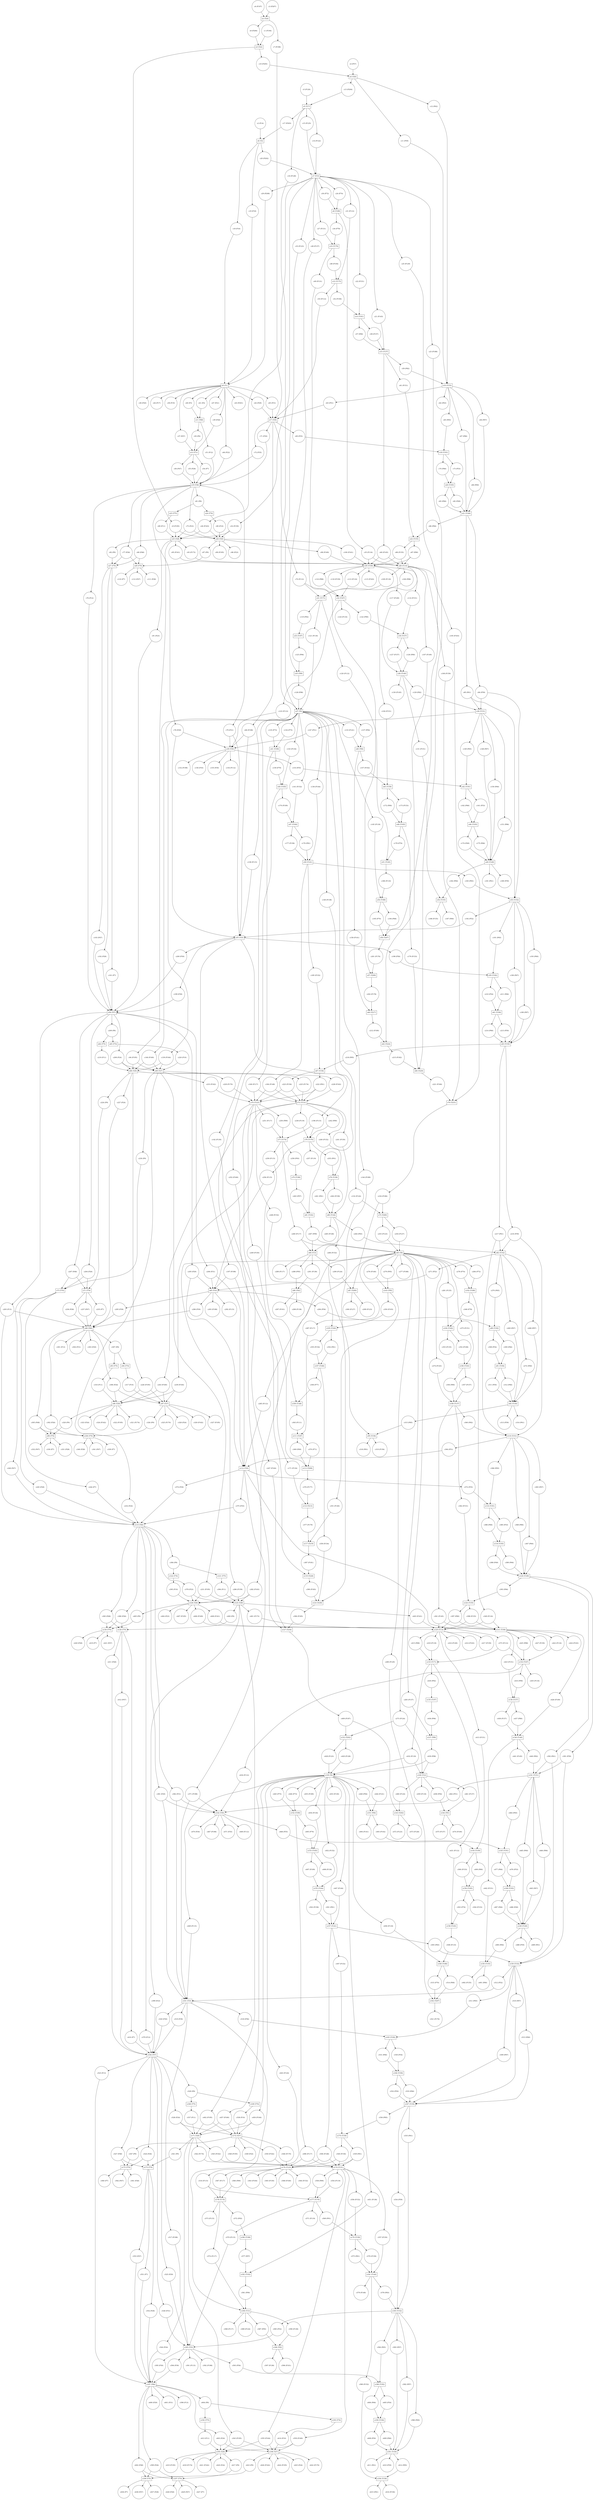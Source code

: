 digraph PetriNet {
// Places
p141 [shape=circle label="c141 (P152)"];
p543 [shape=circle label="c543 (P195)"];
p377 [shape=circle label="c377 (P179)"];
p488 [shape=circle label="c488 (P59)"];
p274 [shape=circle label="c274 (P143)"];
p80 [shape=circle label="c80 (P48)"];
p580 [shape=circle label="c580 (P152)"];
p502 [shape=circle label="c502 (P158)"];
p462 [shape=circle label="c462 (P51)"];
p73 [shape=circle label="c73 (P53)"];
p450 [shape=circle label="c450 (P164)"];
p390 [shape=circle label="c390 (P183)"];
p497 [shape=circle label="c497 (P109)"];
p296 [shape=circle label="c296 (P30)"];
p276 [shape=circle label="c276 (P140)"];
p326 [shape=circle label="c326 (P9)"];
p410 [shape=circle label="c410 (P7)"];
p620 [shape=circle label="c620 (P24)"];
p94 [shape=circle label="c94 (P195)"];
p22 [shape=circle label="c22 (P151)"];
p252 [shape=circle label="c252 (P160)"];
p576 [shape=circle label="c576 (P158)"];
p535 [shape=circle label="c535 (P61)"];
p328 [shape=circle label="c328 (P24)"];
p464 [shape=circle label="c464 (P65)"];
p510 [shape=circle label="c510 (P67)"];
p442 [shape=circle label="c442 (P151)"];
p281 [shape=circle label="c281 (P135)"];
p203 [shape=circle label="c203 (P13)"];
p54 [shape=circle label="c54 (P7)"];
p39 [shape=circle label="c39 (P26)"];
p387 [shape=circle label="c387 (P181)"];
p415 [shape=circle label="c415 (P88)"];
p210 [shape=circle label="c210 (P54)"];
p528 [shape=circle label="c528 (P24)"];
p454 [shape=circle label="c454 (P134)"];
p612 [shape=circle label="c612 (P85)"];
p229 [shape=circle label="c229 (P170)"];
p619 [shape=circle label="c619 (P195)"];
p447 [shape=circle label="c447 (P144)"];
p353 [shape=circle label="c353 (P135)"];
p324 [shape=circle label="c324 (P162)"];
p20 [shape=circle label="c20 (P202)"];
p104 [shape=circle label="c104 (P151)"];
p117 [shape=circle label="c117 (P149)"];
p329 [shape=circle label="c329 (P162)"];
p288 [shape=circle label="c288 (P95)"];
p197 [shape=circle label="c197 (P198)"];
p570 [shape=circle label="c570 (P115)"];
p189 [shape=circle label="c189 (P87)"];
p108 [shape=circle label="c108 (P159)"];
p83 [shape=circle label="c83 (P66)"];
p507 [shape=circle label="c507 (P152)"];
p499 [shape=circle label="c499 (P80)"];
p369 [shape=circle label="c369 (P69)"];
p615 [shape=circle label="c615 (P81)"];
p327 [shape=circle label="c327 (P195)"];
p6 [shape=circle label="c6 (P197)"];
p386 [shape=circle label="c386 (P66)"];
p579 [shape=circle label="c579 (P148)"];
p495 [shape=circle label="c495 (P79)"];
p99 [shape=circle label="c99 (P195)"];
p487 [shape=circle label="c487 (P66)"];
p491 [shape=circle label="c491 (P80)"];
p96 [shape=circle label="c96 (P23)"];
p172 [shape=circle label="c172 (P80)"];
p422 [shape=circle label="c422 (P116)"];
p373 [shape=circle label="c373 (P112)"];
p604 [shape=circle label="c604 (P8)"];
p617 [shape=circle label="c617 (P9)"];
p599 [shape=circle label="c599 (P26)"];
p75 [shape=circle label="c75 (P23)"];
p170 [shape=circle label="c170 (P109)"];
p178 [shape=circle label="c178 (P76)"];
p187 [shape=circle label="c187 (P80)"];
p71 [shape=circle label="c71 (P30)"];
p145 [shape=circle label="c145 (P118)"];
p571 [shape=circle label="c571 (P119)"];
p622 [shape=circle label="c622 (P170)"];
p533 [shape=circle label="c533 (P66)"];
p316 [shape=circle label="c316 (P11)"];
p115 [shape=circle label="c115 (P163)"];
p120 [shape=circle label="c120 (P112)"];
p435 [shape=circle label="c435 (P116)"];
p49 [shape=circle label="c49 (P131)"];
p232 [shape=circle label="c232 (P24)"];
p186 [shape=circle label="c186 (P110)"];
p350 [shape=circle label="c350 (P103)"];
p175 [shape=circle label="c175 (P66)"];
p193 [shape=circle label="c193 (P60)"];
p308 [shape=circle label="c308 (P54)"];
p431 [shape=circle label="c431 (P112)"];
p585 [shape=circle label="c585 (P52)"];
p438 [shape=circle label="c438 (P157)"];
p180 [shape=circle label="c180 (P59)"];
p125 [shape=circle label="c125 (P96)"];
p513 [shape=circle label="c513 (P60)"];
p352 [shape=circle label="c352 (P108)"];
p550 [shape=circle label="c550 (P162)"];
p554 [shape=circle label="c554 (P119)"];
p111 [shape=circle label="c111 (P28)"];
p440 [shape=circle label="c440 (P82)"];
p5 [shape=circle label="c5 (P120)"];
p368 [shape=circle label="c368 (P86)"];
p137 [shape=circle label="c137 (P94)"];
p317 [shape=circle label="c317 (P10)"];
p332 [shape=circle label="c332 (P47)"];
p459 [shape=circle label="c459 (P118)"];
p299 [shape=circle label="c299 (P123)"];
p618 [shape=circle label="c618 (P174)"];
p423 [shape=circle label="c423 (P151)"];
p292 [shape=circle label="c292 (P115)"];
p268 [shape=circle label="c268 (P87)"];
p448 [shape=circle label="c448 (P94)"];
p577 [shape=circle label="c577 (P97)"];
p563 [shape=circle label="c563 (P164)"];
p351 [shape=circle label="c351 (P140)"];
p514 [shape=circle label="c514 (P68)"];
p66 [shape=circle label="c66 (P60)"];
p525 [shape=circle label="c525 (P29)"];
p1 [shape=circle label="c1 (P194)"];
p201 [shape=circle label="c201 (P176)"];
p46 [shape=circle label="c46 (P22)"];
p367 [shape=circle label="c367 (P60)"];
p608 [shape=circle label="c608 (P50)"];
p269 [shape=circle label="c269 (P67)"];
p330 [shape=circle label="c330 (P7)"];
p416 [shape=circle label="c416 (P149)"];
p19 [shape=circle label="c19 (P18)"];
p621 [shape=circle label="c621 (P162)"];
p560 [shape=circle label="c560 (P7)"];
p240 [shape=circle label="c240 (P152)"];
p258 [shape=circle label="c258 (P93)"];
p565 [shape=circle label="c565 (P150)"];
p545 [shape=circle label="c545 (P162)"];
p152 [shape=circle label="c152 (P198)"];
p600 [shape=circle label="c600 (P29)"];
p242 [shape=circle label="c242 (P89)"];
p114 [shape=circle label="c114 (P151)"];
p176 [shape=circle label="c176 (P81)"];
p626 [shape=circle label="c626 (P162)"];
p606 [shape=circle label="c606 (P66)"];
p23 [shape=circle label="c23 (P188)"];
p47 [shape=circle label="c47 (P21)"];
p91 [shape=circle label="c91 (P23)"];
p200 [shape=circle label="c200 (P30)"];
p503 [shape=circle label="c503 (P76)"];
p523 [shape=circle label="c523 (P13)"];
p357 [shape=circle label="c357 (P157)"];
p430 [shape=circle label="c430 (P92)"];
p250 [shape=circle label="c250 (P89)"];
p208 [shape=circle label="c208 (P24)"];
p444 [shape=circle label="c444 (P141)"];
p284 [shape=circle label="c284 (P72)"];
p13 [shape=circle label="c13 (P204)"];
p414 [shape=circle label="c414 (P163)"];
p267 [shape=circle label="c267 (P99)"];
p313 [shape=circle label="c313 (P59)"];
p223 [shape=circle label="c223 (P156)"];
p548 [shape=circle label="c548 (P195)"];
p375 [shape=circle label="c375 (P35)"];
p181 [shape=circle label="c181 (P61)"];
p590 [shape=circle label="c590 (P138)"];
p243 [shape=circle label="c243 (P160)"];
p465 [shape=circle label="c465 (P60)"];
p569 [shape=circle label="c569 (P91)"];
p307 [shape=circle label="c307 (P8)"];
p35 [shape=circle label="c35 (P116)"];
p311 [shape=circle label="c311 (P50)"];
p385 [shape=circle label="c385 (P53)"];
p374 [shape=circle label="c374 (P30)"];
p261 [shape=circle label="c261 (P81)"];
p349 [shape=circle label="c349 (P116)"];
p517 [shape=circle label="c517 (P198)"];
p421 [shape=circle label="c421 (P47)"];
p254 [shape=circle label="c254 (P127)"];
p392 [shape=circle label="c392 (P61)"];
p64 [shape=circle label="c64 (P67)"];
p156 [shape=circle label="c156 (P35)"];
p88 [shape=circle label="c88 (P155)"];
p370 [shape=circle label="c370 (P71)"];
p519 [shape=circle label="c519 (P39)"];
p221 [shape=circle label="c221 (P184)"];
p361 [shape=circle label="c361 (P145)"];
p562 [shape=circle label="c562 (P47)"];
p188 [shape=circle label="c188 (P155)"];
p142 [shape=circle label="c142 (P130)"];
p100 [shape=circle label="c100 (P161)"];
p76 [shape=circle label="c76 (P12)"];
p265 [shape=circle label="c265 (P148)"];
p78 [shape=circle label="c78 (P29)"];
p539 [shape=circle label="c539 (P81)"];
p158 [shape=circle label="c158 (P141)"];
p52 [shape=circle label="c52 (P106)"];
p613 [shape=circle label="c613 (P11)"];
p215 [shape=circle label="c215 (P182)"];
p62 [shape=circle label="c62 (P63)"];
p18 [shape=circle label="c18 (P16)"];
p355 [shape=circle label="c355 (P154)"];
p40 [shape=circle label="c40 (P3)"];
p348 [shape=circle label="c348 (P78)"];
p572 [shape=circle label="c572 (P93)"];
p148 [shape=circle label="c148 (P67)"];
p285 [shape=circle label="c285 (P112)"];
p508 [shape=circle label="c508 (P110)"];
p354 [shape=circle label="c354 (P81)"];
p28 [shape=circle label="c28 (P137)"];
p403 [shape=circle label="c403 (P161)"];
p490 [shape=circle label="c490 (P84)"];
p399 [shape=circle label="c399 (P23)"];
p553 [shape=circle label="c553 (P47)"];
p611 [shape=circle label="c611 (P61)"];
p155 [shape=circle label="c155 (P30)"];
p322 [shape=circle label="c322 (P195)"];
p103 [shape=circle label="c103 (P47)"];
p69 [shape=circle label="c69 (P55)"];
p14 [shape=circle label="c14 (P122)"];
p153 [shape=circle label="c153 (P55)"];
p477 [shape=circle label="c477 (P66)"];
p87 [shape=circle label="c87 (P80)"];
p534 [shape=circle label="c534 (P59)"];
p146 [shape=circle label="c146 (P160)"];
p16 [shape=circle label="c16 (P128)"];
p520 [shape=circle label="c520 (P30)"];
p511 [shape=circle label="c511 (P65)"];
p306 [shape=circle label="c306 (P24)"];
p551 [shape=circle label="c551 (P7)"];
p12 [shape=circle label="c12 (P62)"];
p191 [shape=circle label="c191 (P65)"];
p251 [shape=circle label="c251 (P117)"];
p486 [shape=circle label="c486 (P49)"];
p557 [shape=circle label="c557 (P150)"];
p389 [shape=circle label="c389 (P66)"];
p362 [shape=circle label="c362 (P151)"];
p110 [shape=circle label="c110 (P7)"];
p340 [shape=circle label="c340 (P28)"];
p241 [shape=circle label="c241 (P150)"];
p426 [shape=circle label="c426 (P149)"];
p383 [shape=circle label="c383 (P48)"];
p3 [shape=circle label="c3 (P207)"];
p248 [shape=circle label="c248 (P152)"];
p302 [shape=circle label="c302 (P26)"];
p524 [shape=circle label="c524 (P26)"];
p601 [shape=circle label="c601 (P31)"];
p290 [shape=circle label="c290 (P124)"];
p173 [shape=circle label="c173 (P153)"];
p226 [shape=circle label="c226 (P195)"];
p227 [shape=circle label="c227 (P24)"];
p177 [shape=circle label="c177 (P158)"];
p575 [shape=circle label="c575 (P81)"];
p609 [shape=circle label="c609 (P66)"];
p42 [shape=circle label="c42 (P29)"];
p469 [shape=circle label="c469 (P112)"];
p228 [shape=circle label="c228 (P162)"];
p463 [shape=circle label="c463 (P67)"];
p179 [shape=circle label="c179 (P153)"];
p43 [shape=circle label="c43 (P201)"];
p301 [shape=circle label="c301 (P13)"];
p437 [shape=circle label="c437 (P80)"];
p578 [shape=circle label="c578 (P83)"];
p26 [shape=circle label="c26 (P163)"];
p371 [shape=circle label="c371 (P198)"];
p11 [shape=circle label="c11 (P59)"];
p494 [shape=circle label="c494 (P141)"];
p206 [shape=circle label="c206 (P31)"];
p546 [shape=circle label="c546 (P170)"];
p192 [shape=circle label="c192 (P52)"];
p638 [shape=circle label="c638 (P47)"];
p515 [shape=circle label="c515 (P70)"];
p434 [shape=circle label="c434 (P112)"];
p544 [shape=circle label="c544 (P24)"];
p183 [shape=circle label="c183 (P83)"];
p97 [shape=circle label="c97 (P9)"];
p36 [shape=circle label="c36 (P20)"];
p637 [shape=circle label="c637 (P28)"];
p150 [shape=circle label="c150 (P60)"];
p7 [shape=circle label="c7 (P198)"];
p278 [shape=circle label="c278 (P74)"];
p476 [shape=circle label="c476 (P53)"];
p34 [shape=circle label="c34 (P78)"];
p151 [shape=circle label="c151 (P86)"];
p568 [shape=circle label="c568 (P160)"];
p359 [shape=circle label="c359 (P154)"];
p512 [shape=circle label="c512 (P52)"];
p541 [shape=circle label="c541 (P9)"];
p455 [shape=circle label="c455 (P189)"];
p556 [shape=circle label="c556 (P152)"];
p286 [shape=circle label="c286 (P159)"];
p549 [shape=circle label="c549 (P24)"];
p51 [shape=circle label="c51 (P12)"];
p470 [shape=circle label="c470 (P30)"];
p583 [shape=circle label="c583 (P67)"];
p492 [shape=circle label="c492 (P155)"];
p596 [shape=circle label="c596 (P101)"];
p433 [shape=circle label="c433 (P90)"];
p198 [shape=circle label="c198 (P56)"];
p195 [shape=circle label="c195 (P70)"];
p171 [shape=circle label="c171 (P134)"];
p558 [shape=circle label="c558 (P89)"];
p493 [shape=circle label="c493 (P102)"];
p581 [shape=circle label="c581 (P99)"];
p253 [shape=circle label="c253 (P123)"];
p247 [shape=circle label="c247 (P164)"];
p496 [shape=circle label="c496 (P117)"];
p266 [shape=circle label="c266 (P152)"];
p244 [shape=circle label="c244 (P7)"];
p236 [shape=circle label="c236 (P28)"];
p184 [shape=circle label="c184 (P148)"];
p564 [shape=circle label="c564 (P152)"];
p132 [shape=circle label="c132 (P124)"];
p95 [shape=circle label="c95 (P161)"];
p124 [shape=circle label="c124 (P116)"];
p320 [shape=circle label="c320 (P9)"];
p417 [shape=circle label="c417 (P159)"];
p190 [shape=circle label="c190 (P67)"];
p504 [shape=circle label="c504 (P153)"];
p398 [shape=circle label="c398 (P155)"];
p401 [shape=circle label="c401 (P173)"];
p10 [shape=circle label="c10 (P205)"];
p4 [shape=circle label="c4 (P57)"];
p50 [shape=circle label="c50 (P6)"];
p123 [shape=circle label="c123 (P112)"];
p391 [shape=circle label="c391 (P59)"];
p68 [shape=circle label="c68 (P198)"];
p427 [shape=circle label="c427 (P159)"];
p366 [shape=circle label="c366 (P65)"];
p314 [shape=circle label="c314 (P61)"];
p376 [shape=circle label="c376 (P177)"];
p411 [shape=circle label="c411 (P28)"];
p204 [shape=circle label="c204 (P26)"];
p467 [shape=circle label="c467 (P198)"];
p130 [shape=circle label="c130 (P145)"];
p552 [shape=circle label="c552 (P28)"];
p222 [shape=circle label="c222 (P81)"];
p263 [shape=circle label="c263 (P97)"];
p460 [shape=circle label="c460 (P124)"];
p532 [shape=circle label="c532 (P50)"];
p559 [shape=circle label="c559 (P160)"];
p24 [shape=circle label="c24 (P74)"];
p474 [shape=circle label="c474 (P100)"];
p109 [shape=circle label="c109 (P118)"];
p67 [shape=circle label="c67 (P86)"];
p44 [shape=circle label="c44 (P17)"];
p128 [shape=circle label="c128 (P98)"];
p428 [shape=circle label="c428 (P123)"];
p237 [shape=circle label="c237 (P47)"];
p441 [shape=circle label="c441 (P145)"];
p118 [shape=circle label="c118 (P159)"];
p82 [shape=circle label="c82 (P49)"];
p93 [shape=circle label="c93 (P173)"];
p325 [shape=circle label="c325 (P170)"];
p298 [shape=circle label="c298 (P138)"];
p598 [shape=circle label="c598 (P13)"];
p379 [shape=circle label="c379 (P12)"];
p246 [shape=circle label="c246 (P47)"];
p489 [shape=circle label="c489 (P61)"];
p300 [shape=circle label="c300 (P127)"];
p605 [shape=circle label="c605 (P54)"];
p567 [shape=circle label="c567 (P117)"];
p60 [shape=circle label="c60 (P145)"];
p225 [shape=circle label="c225 (P174)"];
p405 [shape=circle label="c405 (P9)"];
p138 [shape=circle label="c138 (P115)"];
p360 [shape=circle label="c360 (P82)"];
p2 [shape=circle label="c2 (P14)"];
p133 [shape=circle label="c133 (P141)"];
p58 [shape=circle label="c58 (P157)"];
p144 [shape=circle label="c144 (P189)"];
p218 [shape=circle label="c218 (P85)"];
p547 [shape=circle label="c547 (P9)"];
p174 [shape=circle label="c174 (P49)"];
p449 [shape=circle label="c449 (P115)"];
p516 [shape=circle label="c516 (P115)"];
p582 [shape=circle label="c582 (P87)"];
p591 [shape=circle label="c591 (P115)"];
p270 [shape=circle label="c270 (P65)"];
p542 [shape=circle label="c542 (P174)"];
p394 [shape=circle label="c394 (P11)"];
p79 [shape=circle label="c79 (P31)"];
p530 [shape=circle label="c530 (P54)"];
p38 [shape=circle label="c38 (P19)"];
p160 [shape=circle label="c160 (P117)"];
p214 [shape=circle label="c214 (P66)"];
p294 [shape=circle label="c294 (P56)"];
p209 [shape=circle label="c209 (P8)"];
p162 [shape=circle label="c162 (P66)"];
p629 [shape=circle label="c629 (P47)"];
p636 [shape=circle label="c636 (P7)"];
p217 [shape=circle label="c217 (P61)"];
p220 [shape=circle label="c220 (P10)"];
p597 [shape=circle label="c597 (P138)"];
p592 [shape=circle label="c592 (P198)"];
p473 [shape=circle label="c473 (P128)"];
p587 [shape=circle label="c587 (P95)"];
p127 [shape=circle label="c127 (P157)"];
p61 [shape=circle label="c61 (P151)"];
p624 [shape=circle label="c624 (P195)"];
p458 [shape=circle label="c458 (P94)"];
p84 [shape=circle label="c84 (P59)"];
p623 [shape=circle label="c623 (P9)"];
p112 [shape=circle label="c112 (P47)"];
p105 [shape=circle label="c105 (P163)"];
p29 [shape=circle label="c29 (P208)"];
p413 [shape=circle label="c413 (P151)"];
p249 [shape=circle label="c249 (P150)"];
p106 [shape=circle label="c106 (P88)"];
p205 [shape=circle label="c205 (P29)"];
p593 [shape=circle label="c593 (P56)"];
p185 [shape=circle label="c185 (P152)"];
p518 [shape=circle label="c518 (P56)"];
p425 [shape=circle label="c425 (P88)"];
p17 [shape=circle label="c17 (P203)"];
p53 [shape=circle label="c53 (P112)"];
p509 [shape=circle label="c509 (P87)"];
p586 [shape=circle label="c586 (P60)"];
p256 [shape=circle label="c256 (P115)"];
p277 [shape=circle label="c277 (P188)"];
p365 [shape=circle label="c365 (P67)"];
p537 [shape=circle label="c537 (P11)"];
p224 [shape=circle label="c224 (P9)"];
p121 [shape=circle label="c121 (P118)"];
p182 [shape=circle label="c182 (P84)"];
p393 [shape=circle label="c393 (P84)"];
p555 [shape=circle label="c555 (P164)"];
p396 [shape=circle label="c396 (P185)"];
p262 [shape=circle label="c262 (P158)"];
p420 [shape=circle label="c420 (P28)"];
p466 [shape=circle label="c466 (P86)"];
p526 [shape=circle label="c526 (P31)"];
p291 [shape=circle label="c291 (P138)"];
p397 [shape=circle label="c397 (P80)"];
p407 [shape=circle label="c407 (P195)"];
p41 [shape=circle label="c41 (P4)"];
p233 [shape=circle label="c233 (P162)"];
p15 [shape=circle label="c15 (P125)"];
p331 [shape=circle label="c331 (P28)"];
p406 [shape=circle label="c406 (P169)"];
p625 [shape=circle label="c625 (P24)"];
p216 [shape=circle label="c216 (P59)"];
p9 [shape=circle label="c9 (P195)"];
p566 [shape=circle label="c566 (P89)"];
p472 [shape=circle label="c472 (P123)"];
p429 [shape=circle label="c429 (P128)"];
p378 [shape=circle label="c378 (P23)"];
p380 [shape=circle label="c380 (P26)"];
p161 [shape=circle label="c161 (P53)"];
p574 [shape=circle label="c574 (P117)"];
p321 [shape=circle label="c321 (P174)"];
p207 [shape=circle label="c207 (P48)"];
p364 [shape=circle label="c364 (P51)"];
p272 [shape=circle label="c272 (P60)"];
p505 [shape=circle label="c505 (P83)"];
p140 [shape=circle label="c140 (P138)"];
p439 [shape=circle label="c439 (P98)"];
p98 [shape=circle label="c98 (P169)"];
p315 [shape=circle label="c315 (P85)"];
p107 [shape=circle label="c107 (P149)"];
p134 [shape=circle label="c134 (P75)"];
p136 [shape=circle label="c136 (P144)"];
p57 [shape=circle label="c57 (P80)"];
p260 [shape=circle label="c260 (P117)"];
p159 [shape=circle label="c159 (P79)"];
p412 [shape=circle label="c412 (P47)"];
p305 [shape=circle label="c305 (P48)"];
p388 [shape=circle label="c388 (P49)"];
p588 [shape=circle label="c588 (P117)"];
p92 [shape=circle label="c92 (P9)"];
p475 [shape=circle label="c475 (P137)"];
p384 [shape=circle label="c384 (P8)"];
p81 [shape=circle label="c81 (P8)"];
p59 [shape=circle label="c59 (P82)"];
p31 [shape=circle label="c31 (P112)"];
p372 [shape=circle label="c372 (P55)"];
p627 [shape=circle label="c627 (P7)"];
p540 [shape=circle label="c540 (P156)"];
p418 [shape=circle label="c418 (P118)"];
p561 [shape=circle label="c561 (P28)"];
p603 [shape=circle label="c603 (P24)"];
p408 [shape=circle label="c408 (P161)"];
p271 [shape=circle label="c271 (P52)"];
p451 [shape=circle label="c451 (P138)"];
p135 [shape=circle label="c135 (P73)"];
p521 [shape=circle label="c521 (P176)"];
p131 [shape=circle label="c131 (P151)"];
p139 [shape=circle label="c139 (P164)"];
p129 [shape=circle label="c129 (P82)"];
p77 [shape=circle label="c77 (P26)"];
p501 [shape=circle label="c501 (P81)"];
p212 [shape=circle label="c212 (P180)"];
p235 [shape=circle label="c235 (P7)"];
p63 [shape=circle label="c63 (P51)"];
p323 [shape=circle label="c323 (P24)"];
p147 [shape=circle label="c147 (P51)"];
p30 [shape=circle label="c30 (P72)"];
p45 [shape=circle label="c45 (P31)"];
p297 [shape=circle label="c297 (P101)"];
p382 [shape=circle label="c382 (P31)"];
p289 [shape=circle label="c289 (P117)"];
p259 [shape=circle label="c259 (P115)"];
p280 [shape=circle label="c280 (P129)"];
p113 [shape=circle label="c113 (P116)"];
p238 [shape=circle label="c238 (P119)"];
p443 [shape=circle label="c443 (P124)"];
p471 [shape=circle label="c471 (P35)"];
p395 [shape=circle label="c395 (P10)"];
p219 [shape=circle label="c219 (P11)"];
p404 [shape=circle label="c404 (P23)"];
p363 [shape=circle label="c363 (P111)"];
p32 [shape=circle label="c32 (P159)"];
p21 [shape=circle label="c21 (P143)"];
p446 [shape=circle label="c446 (P73)"];
p86 [shape=circle label="c86 (P84)"];
p594 [shape=circle label="c594 (P39)"];
p293 [shape=circle label="c293 (P198)"];
p452 [shape=circle label="c452 (P152)"];
p48 [shape=circle label="c48 (P104)"];
p614 [shape=circle label="c614 (P10)"];
p498 [shape=circle label="c498 (P134)"];
p199 [shape=circle label="c199 (P39)"];
p356 [shape=circle label="c356 (P80)"];
p126 [shape=circle label="c126 (P80)"];
p157 [shape=circle label="c157 (P102)"];
p234 [shape=circle label="c234 (P186)"];
p295 [shape=circle label="c295 (P39)"];
p282 [shape=circle label="c282 (P163)"];
p8 [shape=circle label="c8 (P206)"];
p211 [shape=circle label="c211 (P66)"];
p196 [shape=circle label="c196 (P115)"];
p257 [shape=circle label="c257 (P119)"];
p74 [shape=circle label="c74 (P66)"];
p573 [shape=circle label="c573 (P115)"];
p65 [shape=circle label="c65 (P65)"];
p89 [shape=circle label="c89 (P11)"];
p602 [shape=circle label="c602 (P48)"];
p312 [shape=circle label="c312 (P66)"];
p318 [shape=circle label="c318 (P81)"];
p33 [shape=circle label="c33 (P123)"];
p341 [shape=circle label="c341 (P47)"];
p116 [shape=circle label="c116 (P88)"];
p283 [shape=circle label="c283 (P137)"];
p409 [shape=circle label="c409 (P187)"];
p584 [shape=circle label="c584 (P65)"];
p273 [shape=circle label="c273 (P124)"];
p529 [shape=circle label="c529 (P8)"];
p453 [shape=circle label="c453 (P130)"];
p27 [shape=circle label="c27 (P131)"];
p381 [shape=circle label="c381 (P29)"];
p72 [shape=circle label="c72 (P35)"];
p149 [shape=circle label="c149 (P65)"];
p143 [shape=circle label="c143 (P134)"];
p432 [shape=circle label="c432 (P118)"];
p279 [shape=circle label="c279 (P95)"];
p230 [shape=circle label="c230 (P9)"];
p400 [shape=circle label="c400 (P9)"];
p536 [shape=circle label="c536 (P85)"];
p309 [shape=circle label="c309 (P66)"];
p239 [shape=circle label="c239 (P164)"];
p419 [shape=circle label="c419 (P7)"];
p304 [shape=circle label="c304 (P31)"];
p628 [shape=circle label="c628 (P28)"];
p154 [shape=circle label="c154 (P112)"];
p358 [shape=circle label="c358 (P77)"];
p202 [shape=circle label="c202 (P178)"];
p37 [shape=circle label="c37 (P47)"];
p616 [shape=circle label="c616 (P156)"];
p25 [shape=circle label="c25 (P129)"];
p610 [shape=circle label="c610 (P59)"];
p319 [shape=circle label="c319 (P156)"];
p468 [shape=circle label="c468 (P55)"];
p287 [shape=circle label="c287 (P117)"];
p461 [shape=circle label="c461 (P137)"];
p500 [shape=circle label="c500 (P153)"];
p303 [shape=circle label="c303 (P29)"];
p255 [shape=circle label="c255 (P91)"];
p402 [shape=circle label="c402 (P195)"];
p445 [shape=circle label="c445 (P75)"];
p589 [shape=circle label="c589 (P124)"];
p194 [shape=circle label="c194 (P68)"];
p56 [shape=circle label="c56 (P47)"];
p531 [shape=circle label="c531 (P66)"];
p264 [shape=circle label="c264 (P83)"];
p119 [shape=circle label="c119 (P92)"];
p122 [shape=circle label="c122 (P90)"];
p245 [shape=circle label="c245 (P28)"];
p456 [shape=circle label="c456 (P118)"];
p102 [shape=circle label="c102 (P28)"];
p70 [shape=circle label="c70 (P112)"];
p85 [shape=circle label="c85 (P61)"];
p213 [shape=circle label="c213 (P50)"];
p538 [shape=circle label="c538 (P10)"];
p595 [shape=circle label="c595 (P30)"];
p506 [shape=circle label="c506 (P148)"];
p436 [shape=circle label="c436 (P96)"];
p275 [shape=circle label="c275 (P151)"];
p527 [shape=circle label="c527 (P48)"];
p90 [shape=circle label="c90 (P10)"];
p101 [shape=circle label="c101 (P7)"];
p231 [shape=circle label="c231 (P195)"];
p424 [shape=circle label="c424 (P163)"];
p339 [shape=circle label="c339 (P7)"];
p457 [shape=circle label="c457 (P160)"];
p55 [shape=circle label="c55 (P28)"];
// Transitions
t142 [shape=box label="e142 (T30)"];
t48 [shape=box label="e48 (T165)"];
t72 [shape=box label="e72 (T131)"];
t141 [shape=box label="e141 (T151)"];
t116 [shape=box label="e116 (T191)"];
t192 [shape=box label="e192 (T75)"];
t28 [shape=box label="e28 (T114)"];
t86 [shape=box label="e86 (T92)"];
t53 [shape=box label="e53 (T152)"];
t185 [shape=box label="e185 (T33)"];
t161 [shape=box label="e161 (T33)"];
t184 [shape=box label="e184 (T13)"];
t111 [shape=box label="e111 (T187)"];
t140 [shape=box label="e140 (T12)"];
t177 [shape=box label="e177 (T170)"];
t162 [shape=box label="e162 (T207)"];
t148 [shape=box label="e148 (T193)"];
t199 [shape=box label="e199 (T70)"];
t103 [shape=box label="e103 (T95)"];
t132 [shape=box label="e132 (T202)"];
t115 [shape=box label="e115 (T46)"];
t63 [shape=box label="e63 (T150)"];
t52 [shape=box label="e52 (T155)"];
t113 [shape=box label="e113 (T208)"];
t125 [shape=box label="e125 (T28)"];
t45 [shape=box label="e45 (T159)"];
t197 [shape=box label="e197 (T70)"];
t165 [shape=box label="e165 (T192)"];
t118 [shape=box label="e118 (T193)"];
t3 [shape=box label="e3 (T22)"];
t164 [shape=box label="e164 (T57)"];
t150 [shape=box label="e150 (T155)"];
t19 [shape=box label="e19 (T36)"];
t26 [shape=box label="e26 (T26)"];
t191 [shape=box label="e191 (T150)"];
t89 [shape=box label="e89 (T192)"];
t157 [shape=box label="e157 (T141)"];
t80 [shape=box label="e80 (T144)"];
t81 [shape=box label="e81 (T102)"];
t183 [shape=box label="e183 (T152)"];
t77 [shape=box label="e77 (T174)"];
t34 [shape=box label="e34 (T157)"];
t149 [shape=box label="e149 (T149)"];
t108 [shape=box label="e108 (T137)"];
t50 [shape=box label="e50 (T141)"];
t188 [shape=box label="e188 (T192)"];
t66 [shape=box label="e66 (T229)"];
t98 [shape=box label="e98 (T70)"];
t173 [shape=box label="e173 (T70)"];
t154 [shape=box label="e154 (T159)"];
t17 [shape=box label="e17 (T30)"];
t84 [shape=box label="e84 (T13)"];
t107 [shape=box label="e107 (T166)"];
t21 [shape=box label="e21 (T149)"];
t123 [shape=box label="e123 (T230)"];
t114 [shape=box label="e114 (T213)"];
t138 [shape=box label="e138 (T140)"];
t94 [shape=box label="e94 (T74)"];
t37 [shape=box label="e37 (T6)"];
t5 [shape=box label="e5 (T17)"];
t97 [shape=box label="e97 (T27)"];
t71 [shape=box label="e71 (T70)"];
t134 [shape=box label="e134 (T167)"];
t171 [shape=box label="e171 (T29)"];
t144 [shape=box label="e144 (T91)"];
t159 [shape=box label="e159 (T152)"];
t82 [shape=box label="e82 (T152)"];
t155 [shape=box label="e155 (T164)"];
t14 [shape=box label="e14 (T161)"];
t186 [shape=box label="e186 (T92)"];
t112 [shape=box label="e112 (T30)"];
t102 [shape=box label="e102 (T189)"];
t172 [shape=box label="e172 (T27)"];
t168 [shape=box label="e168 (T75)"];
t67 [shape=box label="e67 (T156)"];
t136 [shape=box label="e136 (T157)"];
t47 [shape=box label="e47 (T164)"];
t137 [shape=box label="e137 (T99)"];
t38 [shape=box label="e38 (T151)"];
t8 [shape=box label="e8 (T189)"];
t16 [shape=box label="e16 (T153)"];
t187 [shape=box label="e187 (T66)"];
t85 [shape=box label="e85 (T33)"];
t70 [shape=box label="e70 (T231)"];
t160 [shape=box label="e160 (T186)"];
t22 [shape=box label="e22 (T155)"];
t169 [shape=box label="e169 (T74)"];
t2 [shape=box label="e2 (T24)"];
t121 [shape=box label="e121 (T75)"];
t15 [shape=box label="e15 (T137)"];
t58 [shape=box label="e58 (T57)"];
t195 [shape=box label="e195 (T29)"];
t54 [shape=box label="e54 (T186)"];
t11 [shape=box label="e11 (T68)"];
t135 [shape=box label="e135 (T197)"];
t69 [shape=box label="e69 (T27)"];
t127 [shape=box label="e127 (T234)"];
t29 [shape=box label="e29 (T70)"];
t178 [shape=box label="e178 (T174)"];
t40 [shape=box label="e40 (T94)"];
t174 [shape=box label="e174 (T131)"];
t18 [shape=box label="e18 (T191)"];
t20 [shape=box label="e20 (T193)"];
t7 [shape=box label="e7 (T15)"];
t145 [shape=box label="e145 (T191)"];
t95 [shape=box label="e95 (T156)"];
t76 [shape=box label="e76 (T170)"];
t55 [shape=box label="e55 (T33)"];
t23 [shape=box label="e23 (T75)"];
t133 [shape=box label="e133 (T171)"];
t30 [shape=box label="e30 (T106)"];
t42 [shape=box label="e42 (T191)"];
t64 [shape=box label="e64 (T75)"];
t120 [shape=box label="e120 (T149)"];
t124 [shape=box label="e124 (T155)"];
t119 [shape=box label="e119 (T228)"];
t56 [shape=box label="e56 (T207)"];
t92 [shape=box label="e92 (T150)"];
t117 [shape=box label="e117 (T219)"];
t79 [shape=box label="e79 (T198)"];
t73 [shape=box label="e73 (T70)"];
t194 [shape=box label="e194 (T156)"];
t110 [shape=box label="e110 (T151)"];
t32 [shape=box label="e32 (T167)"];
t59 [shape=box label="e59 (T192)"];
t175 [shape=box label="e175 (T70)"];
t41 [shape=box label="e41 (T190)"];
t75 [shape=box label="e75 (T200)"];
t31 [shape=box label="e31 (T171)"];
t153 [shape=box label="e153 (T183)"];
t167 [shape=box label="e167 (T150)"];
t143 [shape=box label="e143 (T202)"];
t25 [shape=box label="e25 (T28)"];
t65 [shape=box label="e65 (T74)"];
t49 [shape=box label="e49 (T149)"];
t104 [shape=box label="e104 (T182)"];
t126 [shape=box label="e126 (T26)"];
t27 [shape=box label="e27 (T70)"];
t36 [shape=box label="e36 (T140)"];
t130 [shape=box label="e130 (T70)"];
t152 [shape=box label="e152 (T190)"];
t131 [shape=box label="e131 (T106)"];
t4 [shape=box label="e4 (T20)"];
t74 [shape=box label="e74 (T123)"];
t156 [shape=box label="e156 (T165)"];
t83 [shape=box label="e83 (T8)"];
t62 [shape=box label="e62 (T224)"];
t193 [shape=box label="e193 (T74)"];
t182 [shape=box label="e182 (T102)"];
t106 [shape=box label="e106 (T163)"];
t170 [shape=box label="e170 (T156)"];
t128 [shape=box label="e128 (T70)"];
t60 [shape=box label="e60 (T217)"];
t91 [shape=box label="e91 (T194)"];
t93 [shape=box label="e93 (T75)"];
t10 [shape=box label="e10 (T179)"];
t158 [shape=box label="e158 (T145)"];
t57 [shape=box label="e57 (T209)"];
t96 [shape=box label="e96 (T29)"];
t181 [shape=box label="e181 (T144)"];
t129 [shape=box label="e129 (T114)"];
t24 [shape=box label="e24 (T74)"];
t68 [shape=box label="e68 (T29)"];
t190 [shape=box label="e190 (T194)"];
t88 [shape=box label="e88 (T66)"];
t100 [shape=box label="e100 (T70)"];
t44 [shape=box label="e44 (T183)"];
t109 [shape=box label="e109 (T148)"];
t12 [shape=box label="e12 (T175)"];
t87 [shape=box label="e87 (T200)"];
t176 [shape=box label="e176 (T123)"];
t180 [shape=box label="e180 (T198)"];
t196 [shape=box label="e196 (T27)"];
t9 [shape=box label="e9 (T1)"];
t166 [shape=box label="e166 (T194)"];
t13 [shape=box label="e13 (T71)"];
t61 [shape=box label="e61 (T194)"];
t39 [shape=box label="e39 (T30)"];
t179 [shape=box label="e179 (T158)"];
t6 [shape=box label="e6 (T2)"];
t46 [shape=box label="e46 (T193)"];
t51 [shape=box label="e51 (T145)"];
t78 [shape=box label="e78 (T158)"];
t35 [shape=box label="e35 (T99)"];
t151 [shape=box label="e151 (T94)"];
t33 [shape=box label="e33 (T197)"];
t139 [shape=box label="e139 (T6)"];
t122 [shape=box label="e122 (T74)"];
t105 [shape=box label="e105 (T160)"];
// Edges
p141 -> t47;
p543 -> t195;
p543 -> t196;
p377 -> t117;
p274 -> t108;
p80 -> t27;
p80 -> t29;
p580 -> t194;
p502 -> t157;
p462 -> t142;
p73 -> t20;
p450 -> t171;
p450 -> t172;
p390 -> t123;
p497 -> t155;
p296 -> t88;
p276 -> t103;
p326 -> t100;
p410 -> t164;
p94 -> t68;
p94 -> t69;
p22 -> t14;
p252 -> t127;
p576 -> t181;
p535 -> t183;
p464 -> t145;
p510 -> t167;
p442 -> t150;
p281 -> t104;
p203 -> t88;
p203 -> t115;
p54 -> t19;
p39 -> t13;
p387 -> t119;
p415 -> t133;
p210 -> t61;
p528 -> t171;
p528 -> t172;
p454 -> t153;
p612 -> t194;
p229 -> t74;
p447 -> t157;
p20 -> t7;
p104 -> t45;
p117 -> t36;
p288 -> t86;
p197 -> t85;
p197 -> t112;
p570 -> t185;
p189 -> t63;
p108 -> t70;
p83 -> t21;
p507 -> t170;
p499 -> t156;
p369 -> t113;
p6 -> t2;
p386 -> t118;
p495 -> t153;
p487 -> t149;
p172 -> t48;
p422 -> t134;
p373 -> t133;
p373 -> t134;
p604 -> t192;
p604 -> t193;
p617 -> t197;
p599 -> t197;
p599 -> t199;
p75 -> t25;
p75 -> t26;
p170 -> t47;
p178 -> t51;
p71 -> t19;
p145 -> t54;
p533 -> t167;
p316 -> t96;
p120 -> t51;
p49 -> t57;
p232 -> t115;
p186 -> t54;
p350 -> t105;
p175 -> t49;
p193 -> t63;
p308 -> t91;
p431 -> t158;
p585 -> t185;
p438 -> t138;
p125 -> t35;
p513 -> t167;
p352 -> t106;
p550 -> t176;
p554 -> t177;
p440 -> t141;
p5 -> t5;
p368 -> t120;
p137 -> t40;
p317 -> t97;
p423 -> t136;
p268 -> t92;
p448 -> t151;
p577 -> t182;
p351 -> t117;
p514 -> t162;
p66 -> t21;
p525 -> t185;
p1 -> t3;
p201 -> t57;
p46 -> t19;
p367 -> t120;
p608 -> t191;
p269 -> t92;
p19 -> t9;
p240 -> t78;
p258 -> t79;
p545 -> t174;
p242 -> t76;
p114 -> t34;
p176 -> t50;
p606 -> t190;
p23 -> t66;
p91 -> t58;
p200 -> t58;
p503 -> t158;
p523 -> t187;
p357 -> t108;
p430 -> t135;
p250 -> t77;
p208 -> t68;
p208 -> t69;
p444 -> t151;
p284 -> t102;
p13 -> t5;
p267 -> t84;
p267 -> t83;
p223 -> t72;
p223 -> t74;
p375 -> t115;
p590 -> t186;
p243 -> t96;
p243 -> t97;
p465 -> t149;
p569 -> t179;
p307 -> t93;
p307 -> t94;
p35 -> t28;
p35 -> t30;
p311 -> t92;
p385 -> t118;
p374 -> t115;
p261 -> t80;
p349 -> t129;
p349 -> t131;
p517 -> t185;
p254 -> t83;
p392 -> t141;
p392 -> t159;
p64 -> t21;
p88 -> t28;
p88 -> t30;
p370 -> t113;
p519 -> t164;
p221 -> t70;
p361 -> t129;
p361 -> t131;
p142 -> t113;
p100 -> t30;
p76 -> t58;
p78 -> t39;
p78 -> t55;
p539 -> t174;
p539 -> t176;
p158 -> t60;
p52 -> t14;
p613 -> t195;
p215 -> t66;
p18 -> t9;
p355 -> t107;
p40 -> t11;
p348 -> t104;
p572 -> t180;
p148 -> t49;
p285 -> t112;
p508 -> t160;
p354 -> t107;
p28 -> t35;
p403 -> t129;
p490 -> t150;
p399 -> t164;
p553 -> t187;
p103 -> t58;
p69 -> t18;
p14 -> t7;
p153 -> t42;
p477 -> t148;
p87 -> t28;
p87 -> t30;
p534 -> t183;
p146 -> t68;
p146 -> t69;
p16 -> t37;
p520 -> t164;
p511 -> t165;
p306 -> t96;
p306 -> t97;
p551 -> t187;
p12 -> t16;
p191 -> t59;
p251 -> t77;
p486 -> t149;
p557 -> t181;
p389 -> t120;
p362 -> t124;
p241 -> t80;
p426 -> t138;
p383 -> t128;
p383 -> t130;
p3 -> t2;
p248 -> t105;
p302 -> t98;
p302 -> t100;
p524 -> t173;
p524 -> t175;
p290 -> t87;
p173 -> t48;
p226 -> t96;
p226 -> t97;
p227 -> t88;
p177 -> t50;
p575 -> t181;
p609 -> t191;
p42 -> t17;
p228 -> t72;
p463 -> t149;
p179 -> t66;
p437 -> t138;
p578 -> t183;
p26 -> t25;
p26 -> t26;
p371 -> t142;
p371 -> t161;
p11 -> t16;
p206 -> t85;
p206 -> t112;
p546 -> t176;
p192 -> t55;
p515 -> t162;
p434 -> t142;
p544 -> t187;
p183 -> t53;
p97 -> t29;
p150 -> t49;
p7 -> t17;
p278 -> t102;
p476 -> t148;
p34 -> t10;
p151 -> t49;
p359 -> t123;
p512 -> t161;
p541 -> t173;
p556 -> t179;
p286 -> t125;
p286 -> t126;
p51 -> t19;
p583 -> t191;
p433 -> t136;
p198 -> t59;
p195 -> t56;
p171 -> t114;
p558 -> t177;
p493 -> t154;
p581 -> t184;
p253 -> t83;
p247 -> t127;
p496 -> t174;
p496 -> t176;
p266 -> t95;
p244 -> t115;
p236 -> t88;
p184 -> t72;
p184 -> t74;
p132 -> t75;
p132 -> t84;
p95 -> t28;
p320 -> t98;
p190 -> t63;
p398 -> t129;
p398 -> t131;
p401 -> t129;
p10 -> t4;
p4 -> t4;
p50 -> t13;
p123 -> t39;
p391 -> t141;
p391 -> t159;
p68 -> t39;
p68 -> t55;
p366 -> t116;
p376 -> t114;
p411 -> t164;
p204 -> t71;
p204 -> t73;
p552 -> t187;
p222 -> t72;
p222 -> t74;
p263 -> t81;
p460 -> t143;
p532 -> t167;
p559 -> t195;
p559 -> t196;
p24 -> t8;
p109 -> t31;
p67 -> t21;
p128 -> t37;
p428 -> t139;
p237 -> t88;
p82 -> t21;
p93 -> t28;
p379 -> t164;
p246 -> t115;
p605 -> t190;
p567 -> t178;
p60 -> t28;
p60 -> t30;
p225 -> t72;
p405 -> t130;
p138 -> t55;
p360 -> t110;
p2 -> t6;
p133 -> t40;
p58 -> t15;
p144 -> t123;
p218 -> t67;
p547 -> t175;
p174 -> t49;
p449 -> t161;
p516 -> t177;
p516 -> t178;
p582 -> t191;
p270 -> t89;
p542 -> t174;
p394 -> t125;
p79 -> t39;
p79 -> t55;
p530 -> t166;
p160 -> t72;
p160 -> t74;
p214 -> t63;
p294 -> t89;
p209 -> t64;
p209 -> t65;
p162 -> t46;
p217 -> t82;
p217 -> t110;
p220 -> t69;
p587 -> t186;
p127 -> t36;
p61 -> t22;
p458 -> t144;
p84 -> t38;
p84 -> t53;
p623 -> t199;
p105 -> t70;
p29 -> t9;
p413 -> t154;
p249 -> t119;
p106 -> t31;
p205 -> t85;
p205 -> t112;
p593 -> t188;
p185 -> t67;
p518 -> t165;
p425 -> t134;
p17 -> t6;
p53 -> t17;
p509 -> t167;
p586 -> t191;
p256 -> t85;
p365 -> t120;
p537 -> t171;
p224 -> t71;
p121 -> t37;
p182 -> t52;
p393 -> t124;
p555 -> t195;
p555 -> t196;
p396 -> t127;
p262 -> t80;
p466 -> t149;
p526 -> t185;
p291 -> t86;
p397 -> t129;
p397 -> t131;
p41 -> t11;
p233 -> t74;
p15 -> t7;
p406 -> t131;
p216 -> t82;
p216 -> t110;
p9 -> t25;
p9 -> t26;
p566 -> t178;
p429 -> t139;
p378 -> t125;
p378 -> t126;
p380 -> t128;
p380 -> t130;
p161 -> t46;
p574 -> t184;
p207 -> t71;
p207 -> t73;
p364 -> t112;
p272 -> t92;
p505 -> t159;
p140 -> t81;
p439 -> t140;
p439 -> t139;
p98 -> t30;
p315 -> t95;
p107 -> t62;
p134 -> t41;
p136 -> t50;
p57 -> t15;
p260 -> t84;
p260 -> t83;
p159 -> t44;
p412 -> t164;
p305 -> t98;
p305 -> t100;
p388 -> t120;
p92 -> t27;
p384 -> t121;
p384 -> t122;
p81 -> t23;
p81 -> t24;
p59 -> t16;
p31 -> t12;
p372 -> t116;
p540 -> t174;
p540 -> t176;
p418 -> t133;
p603 -> t195;
p603 -> t196;
p408 -> t131;
p271 -> t85;
p451 -> t182;
p135 -> t41;
p131 -> t52;
p139 -> t68;
p139 -> t69;
p129 -> t38;
p77 -> t27;
p77 -> t29;
p501 -> t157;
p212 -> t62;
p235 -> t88;
p63 -> t17;
p147 -> t39;
p30 -> t8;
p45 -> t17;
p382 -> t142;
p382 -> t161;
p259 -> t109;
p280 -> t162;
p113 -> t32;
p238 -> t76;
p443 -> t184;
p395 -> t126;
p219 -> t68;
p363 -> t111;
p32 -> t25;
p32 -> t26;
p21 -> t15;
p446 -> t152;
p86 -> t22;
p594 -> t187;
p452 -> t155;
p48 -> t12;
p614 -> t196;
p199 -> t58;
p356 -> t108;
p126 -> t36;
p157 -> t45;
p234 -> t75;
p234 -> t87;
p295 -> t88;
p282 -> t125;
p282 -> t126;
p8 -> t3;
p211 -> t61;
p196 -> t76;
p196 -> t77;
p74 -> t20;
p65 -> t18;
p89 -> t25;
p602 -> t197;
p602 -> t199;
p312 -> t92;
p33 -> t37;
p116 -> t32;
p283 -> t137;
p409 -> t132;
p409 -> t143;
p584 -> t188;
p273 -> t132;
p273 -> t140;
p529 -> t168;
p529 -> t169;
p27 -> t10;
p381 -> t142;
p381 -> t161;
p72 -> t19;
p149 -> t42;
p143 -> t44;
p432 -> t140;
p432 -> t139;
p279 -> t103;
p230 -> t73;
p400 -> t128;
p536 -> t170;
p309 -> t91;
p239 -> t96;
p239 -> t97;
p358 -> t109;
p202 -> t60;
p37 -> t13;
p25 -> t56;
p468 -> t145;
p287 -> t111;
p461 -> t144;
p500 -> t156;
p255 -> t78;
p402 -> t171;
p402 -> t172;
p445 -> t152;
p194 -> t56;
p56 -> t19;
p531 -> t166;
p264 -> t82;
p119 -> t33;
p122 -> t34;
p245 -> t115;
p456 -> t160;
p102 -> t58;
p70 -> t31;
p70 -> t32;
p85 -> t38;
p85 -> t53;
p213 -> t63;
p538 -> t172;
p595 -> t187;
p506 -> t174;
p506 -> t176;
p436 -> t137;
p275 -> t106;
p527 -> t173;
p527 -> t175;
p90 -> t26;
p101 -> t58;
p231 -> t125;
p231 -> t126;
p457 -> t171;
p457 -> t172;
p55 -> t19;
t142 -> p469;
t142 -> p470;
t142 -> p467;
t142 -> p471;
t142 -> p468;
t48 -> p178;
t48 -> p179;
t72 -> p240;
t72 -> p242;
t72 -> p243;
t72 -> p241;
t72 -> p238;
t72 -> p239;
t141 -> p462;
t141 -> p464;
t141 -> p465;
t141 -> p463;
t141 -> p466;
t116 -> p385;
t116 -> p386;
t192 -> p613;
t28 -> p104;
t28 -> p108;
t28 -> p109;
t28 -> p105;
t28 -> p106;
t28 -> p107;
t86 -> p297;
t86 -> p298;
t53 -> p189;
t53 -> p193;
t53 -> p191;
t53 -> p192;
t53 -> p190;
t185 -> p591;
t185 -> p592;
t185 -> p593;
t185 -> p594;
t185 -> p595;
t161 -> p517;
t161 -> p519;
t161 -> p520;
t161 -> p516;
t161 -> p518;
t184 -> p587;
t184 -> p588;
t184 -> p589;
t184 -> p590;
t111 -> p369;
t111 -> p370;
t140 -> p458;
t140 -> p459;
t140 -> p460;
t140 -> p461;
t177 -> p569;
t177 -> p570;
t177 -> p571;
t162 -> p521;
t148 -> p486;
t148 -> p487;
t199 -> p636;
t199 -> p637;
t199 -> p638;
t103 -> p350;
t103 -> p351;
t132 -> p428;
t132 -> p429;
t115 -> p383;
t115 -> p379;
t115 -> p378;
t115 -> p380;
t115 -> p384;
t115 -> p382;
t115 -> p381;
t63 -> p216;
t63 -> p217;
t63 -> p218;
t52 -> p187;
t52 -> p188;
t113 -> p376;
t125 -> p403;
t125 -> p399;
t125 -> p401;
t125 -> p400;
t125 -> p402;
t45 -> p172;
t45 -> p173;
t197 -> p627;
t197 -> p628;
t197 -> p629;
t165 -> p530;
t165 -> p531;
t118 -> p388;
t118 -> p389;
t3 -> p9;
t3 -> p10;
t164 -> p528;
t164 -> p525;
t164 -> p523;
t164 -> p524;
t164 -> p526;
t164 -> p529;
t164 -> p527;
t150 -> p491;
t150 -> p492;
t19 -> p80;
t19 -> p75;
t19 -> p76;
t19 -> p78;
t19 -> p79;
t19 -> p81;
t19 -> p77;
t26 -> p99;
t26 -> p96;
t26 -> p100;
t26 -> p97;
t26 -> p98;
t191 -> p610;
t191 -> p611;
t191 -> p612;
t89 -> p308;
t89 -> p309;
t157 -> p505;
t157 -> p506;
t157 -> p507;
t80 -> p264;
t80 -> p265;
t80 -> p266;
t81 -> p267;
t183 -> p585;
t183 -> p583;
t183 -> p582;
t183 -> p586;
t183 -> p584;
t77 -> p258;
t77 -> p259;
t77 -> p260;
t34 -> p126;
t34 -> p127;
t149 -> p488;
t149 -> p489;
t149 -> p490;
t108 -> p360;
t108 -> p361;
t108 -> p362;
t50 -> p183;
t50 -> p184;
t50 -> p185;
t188 -> p605;
t188 -> p606;
t66 -> p221;
t98 -> p330;
t98 -> p331;
t98 -> p332;
t173 -> p551;
t173 -> p552;
t173 -> p553;
t154 -> p499;
t154 -> p500;
t17 -> p71;
t17 -> p69;
t17 -> p68;
t17 -> p72;
t17 -> p70;
t84 -> p288;
t84 -> p289;
t84 -> p290;
t84 -> p291;
t107 -> p358;
t107 -> p359;
t21 -> p84;
t21 -> p85;
t21 -> p86;
t123 -> p396;
t114 -> p377;
t138 -> p440;
t138 -> p441;
t138 -> p442;
t94 -> p317;
t37 -> p141;
t37 -> p145;
t37 -> p137;
t37 -> p142;
t37 -> p146;
t37 -> p132;
t37 -> p138;
t37 -> p133;
t37 -> p144;
t37 -> p140;
t37 -> p134;
t37 -> p136;
t37 -> p135;
t37 -> p139;
t37 -> p143;
t5 -> p14;
t5 -> p15;
t5 -> p16;
t5 -> p17;
t97 -> p326;
t97 -> p328;
t97 -> p329;
t97 -> p327;
t97 -> p325;
t71 -> p235;
t71 -> p236;
t71 -> p237;
t134 -> p433;
t134 -> p434;
t134 -> p435;
t171 -> p543;
t171 -> p545;
t171 -> p544;
t171 -> p541;
t171 -> p542;
t144 -> p474;
t144 -> p475;
t159 -> p510;
t159 -> p513;
t159 -> p511;
t159 -> p512;
t159 -> p509;
t82 -> p268;
t82 -> p269;
t82 -> p270;
t82 -> p272;
t82 -> p271;
t155 -> p501;
t155 -> p502;
t14 -> p57;
t14 -> p58;
t186 -> p596;
t186 -> p597;
t112 -> p373;
t112 -> p375;
t112 -> p374;
t112 -> p371;
t112 -> p372;
t102 -> p348;
t102 -> p349;
t172 -> p550;
t172 -> p548;
t172 -> p546;
t172 -> p549;
t172 -> p547;
t168 -> p537;
t67 -> p222;
t67 -> p223;
t136 -> p437;
t136 -> p438;
t47 -> p176;
t47 -> p177;
t137 -> p439;
t38 -> p148;
t38 -> p150;
t38 -> p151;
t38 -> p147;
t38 -> p149;
t8 -> p34;
t8 -> p35;
t16 -> p66;
t16 -> p64;
t16 -> p62;
t16 -> p67;
t16 -> p63;
t16 -> p65;
t187 -> p604;
t187 -> p599;
t187 -> p600;
t187 -> p601;
t187 -> p598;
t187 -> p603;
t187 -> p602;
t85 -> p296;
t85 -> p292;
t85 -> p294;
t85 -> p293;
t85 -> p295;
t70 -> p234;
t160 -> p514;
t160 -> p515;
t22 -> p87;
t22 -> p88;
t169 -> p538;
t2 -> p7;
t2 -> p8;
t121 -> p394;
t15 -> p59;
t15 -> p60;
t15 -> p61;
t58 -> p203;
t58 -> p208;
t58 -> p206;
t58 -> p204;
t58 -> p209;
t58 -> p205;
t58 -> p207;
t195 -> p620;
t195 -> p619;
t195 -> p617;
t195 -> p618;
t195 -> p621;
t54 -> p194;
t54 -> p195;
t11 -> p50;
t11 -> p51;
t135 -> p436;
t69 -> p229;
t69 -> p232;
t69 -> p233;
t69 -> p230;
t69 -> p231;
t127 -> p409;
t29 -> p110;
t29 -> p111;
t29 -> p112;
t178 -> p572;
t178 -> p573;
t178 -> p574;
t40 -> p157;
t40 -> p158;
t174 -> p554;
t174 -> p557;
t174 -> p556;
t174 -> p558;
t174 -> p559;
t174 -> p555;
t18 -> p73;
t18 -> p74;
t20 -> p82;
t20 -> p83;
t7 -> p22;
t7 -> p23;
t7 -> p28;
t7 -> p26;
t7 -> p24;
t7 -> p29;
t7 -> p31;
t7 -> p30;
t7 -> p32;
t7 -> p21;
t7 -> p33;
t7 -> p27;
t7 -> p25;
t145 -> p476;
t145 -> p477;
t95 -> p318;
t95 -> p319;
t76 -> p255;
t76 -> p256;
t76 -> p257;
t55 -> p197;
t55 -> p200;
t55 -> p198;
t55 -> p199;
t55 -> p196;
t23 -> p89;
t133 -> p430;
t133 -> p431;
t133 -> p432;
t30 -> p117;
t30 -> p115;
t30 -> p114;
t30 -> p118;
t30 -> p113;
t30 -> p116;
t42 -> p161;
t42 -> p162;
t64 -> p219;
t120 -> p391;
t120 -> p392;
t120 -> p393;
t124 -> p397;
t124 -> p398;
t119 -> p390;
t56 -> p201;
t92 -> p313;
t92 -> p314;
t92 -> p315;
t117 -> p387;
t79 -> p263;
t73 -> p244;
t73 -> p245;
t73 -> p246;
t194 -> p615;
t194 -> p616;
t110 -> p368;
t110 -> p367;
t110 -> p366;
t110 -> p365;
t110 -> p364;
t32 -> p122;
t32 -> p123;
t32 -> p124;
t59 -> p210;
t59 -> p211;
t175 -> p560;
t175 -> p561;
t175 -> p562;
t41 -> p159;
t41 -> p160;
t75 -> p253;
t75 -> p254;
t31 -> p119;
t31 -> p120;
t31 -> p121;
t153 -> p497;
t153 -> p498;
t167 -> p534;
t167 -> p535;
t167 -> p536;
t143 -> p472;
t143 -> p473;
t25 -> p94;
t25 -> p91;
t25 -> p95;
t25 -> p93;
t25 -> p92;
t65 -> p220;
t49 -> p180;
t49 -> p181;
t49 -> p182;
t104 -> p352;
t104 -> p353;
t126 -> p405;
t126 -> p407;
t126 -> p406;
t126 -> p408;
t126 -> p404;
t27 -> p101;
t27 -> p102;
t27 -> p103;
t36 -> p129;
t36 -> p130;
t36 -> p131;
t130 -> p419;
t130 -> p420;
t130 -> p421;
t152 -> p495;
t152 -> p496;
t131 -> p422;
t131 -> p423;
t131 -> p426;
t131 -> p427;
t131 -> p425;
t131 -> p424;
t4 -> p11;
t4 -> p12;
t4 -> p13;
t74 -> p252;
t74 -> p250;
t74 -> p251;
t74 -> p248;
t74 -> p247;
t74 -> p249;
t156 -> p503;
t156 -> p504;
t83 -> p274;
t83 -> p276;
t83 -> p281;
t83 -> p284;
t83 -> p285;
t83 -> p278;
t83 -> p286;
t83 -> p277;
t83 -> p280;
t83 -> p282;
t83 -> p283;
t83 -> p273;
t83 -> p279;
t83 -> p287;
t83 -> p275;
t62 -> p215;
t193 -> p614;
t182 -> p581;
t106 -> p356;
t106 -> p357;
t170 -> p539;
t170 -> p540;
t128 -> p410;
t128 -> p411;
t128 -> p412;
t60 -> p212;
t91 -> p311;
t91 -> p312;
t93 -> p316;
t10 -> p48;
t10 -> p49;
t158 -> p508;
t57 -> p202;
t96 -> p324;
t96 -> p322;
t96 -> p320;
t96 -> p321;
t96 -> p323;
t181 -> p578;
t181 -> p579;
t181 -> p580;
t129 -> p415;
t129 -> p416;
t129 -> p414;
t129 -> p417;
t129 -> p413;
t129 -> p418;
t24 -> p90;
t68 -> p226;
t68 -> p227;
t68 -> p228;
t68 -> p225;
t68 -> p224;
t190 -> p608;
t190 -> p609;
t88 -> p307;
t88 -> p306;
t88 -> p302;
t88 -> p301;
t88 -> p305;
t88 -> p304;
t88 -> p303;
t100 -> p339;
t100 -> p340;
t100 -> p341;
t44 -> p170;
t44 -> p171;
t109 -> p363;
t12 -> p52;
t12 -> p53;
t87 -> p299;
t87 -> p300;
t176 -> p563;
t176 -> p565;
t176 -> p568;
t176 -> p564;
t176 -> p567;
t176 -> p566;
t180 -> p577;
t196 -> p622;
t196 -> p626;
t196 -> p624;
t196 -> p623;
t196 -> p625;
t9 -> p39;
t9 -> p46;
t9 -> p47;
t9 -> p40;
t9 -> p42;
t9 -> p43;
t9 -> p36;
t9 -> p44;
t9 -> p38;
t9 -> p41;
t9 -> p45;
t9 -> p37;
t166 -> p532;
t166 -> p533;
t13 -> p54;
t13 -> p55;
t13 -> p56;
t61 -> p213;
t61 -> p214;
t39 -> p152;
t39 -> p156;
t39 -> p155;
t39 -> p153;
t39 -> p154;
t179 -> p575;
t179 -> p576;
t6 -> p18;
t6 -> p19;
t6 -> p20;
t46 -> p174;
t46 -> p175;
t51 -> p186;
t78 -> p261;
t78 -> p262;
t35 -> p128;
t151 -> p493;
t151 -> p494;
t33 -> p125;
t139 -> p450;
t139 -> p454;
t139 -> p447;
t139 -> p448;
t139 -> p444;
t139 -> p455;
t139 -> p449;
t139 -> p451;
t139 -> p443;
t139 -> p446;
t139 -> p452;
t139 -> p453;
t139 -> p445;
t139 -> p456;
t139 -> p457;
t122 -> p395;
t105 -> p354;
t105 -> p355;
}
